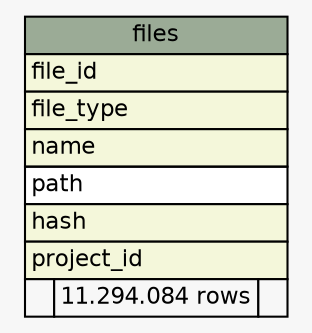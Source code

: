 // dot 2.36.0 on Mac OS X 10.10.3
// SchemaSpy rev 590
digraph "files" {
  graph [
    rankdir="RL"
    bgcolor="#f7f7f7"
    nodesep="0.18"
    ranksep="0.46"
    fontname="Helvetica"
    fontsize="11"
  ];
  node [
    fontname="Helvetica"
    fontsize="11"
    shape="plaintext"
  ];
  edge [
    arrowsize="0.8"
  ];
  "files" [
    label=<
    <TABLE BORDER="0" CELLBORDER="1" CELLSPACING="0" BGCOLOR="#ffffff">
      <TR><TD COLSPAN="3" BGCOLOR="#9bab96" ALIGN="CENTER">files</TD></TR>
      <TR><TD PORT="file_id" COLSPAN="3" BGCOLOR="#f4f7da" ALIGN="LEFT">file_id</TD></TR>
      <TR><TD PORT="file_type" COLSPAN="3" BGCOLOR="#f4f7da" ALIGN="LEFT">file_type</TD></TR>
      <TR><TD PORT="name" COLSPAN="3" BGCOLOR="#f4f7da" ALIGN="LEFT">name</TD></TR>
      <TR><TD PORT="path" COLSPAN="3" ALIGN="LEFT">path</TD></TR>
      <TR><TD PORT="hash" COLSPAN="3" BGCOLOR="#f4f7da" ALIGN="LEFT">hash</TD></TR>
      <TR><TD PORT="project_id" COLSPAN="3" BGCOLOR="#f4f7da" ALIGN="LEFT">project_id</TD></TR>
      <TR><TD ALIGN="LEFT" BGCOLOR="#f7f7f7">  </TD><TD ALIGN="RIGHT" BGCOLOR="#f7f7f7">11.294.084 rows</TD><TD ALIGN="RIGHT" BGCOLOR="#f7f7f7">  </TD></TR>
    </TABLE>>
    URL="tables/files.html"
    tooltip="files"
  ];
}

